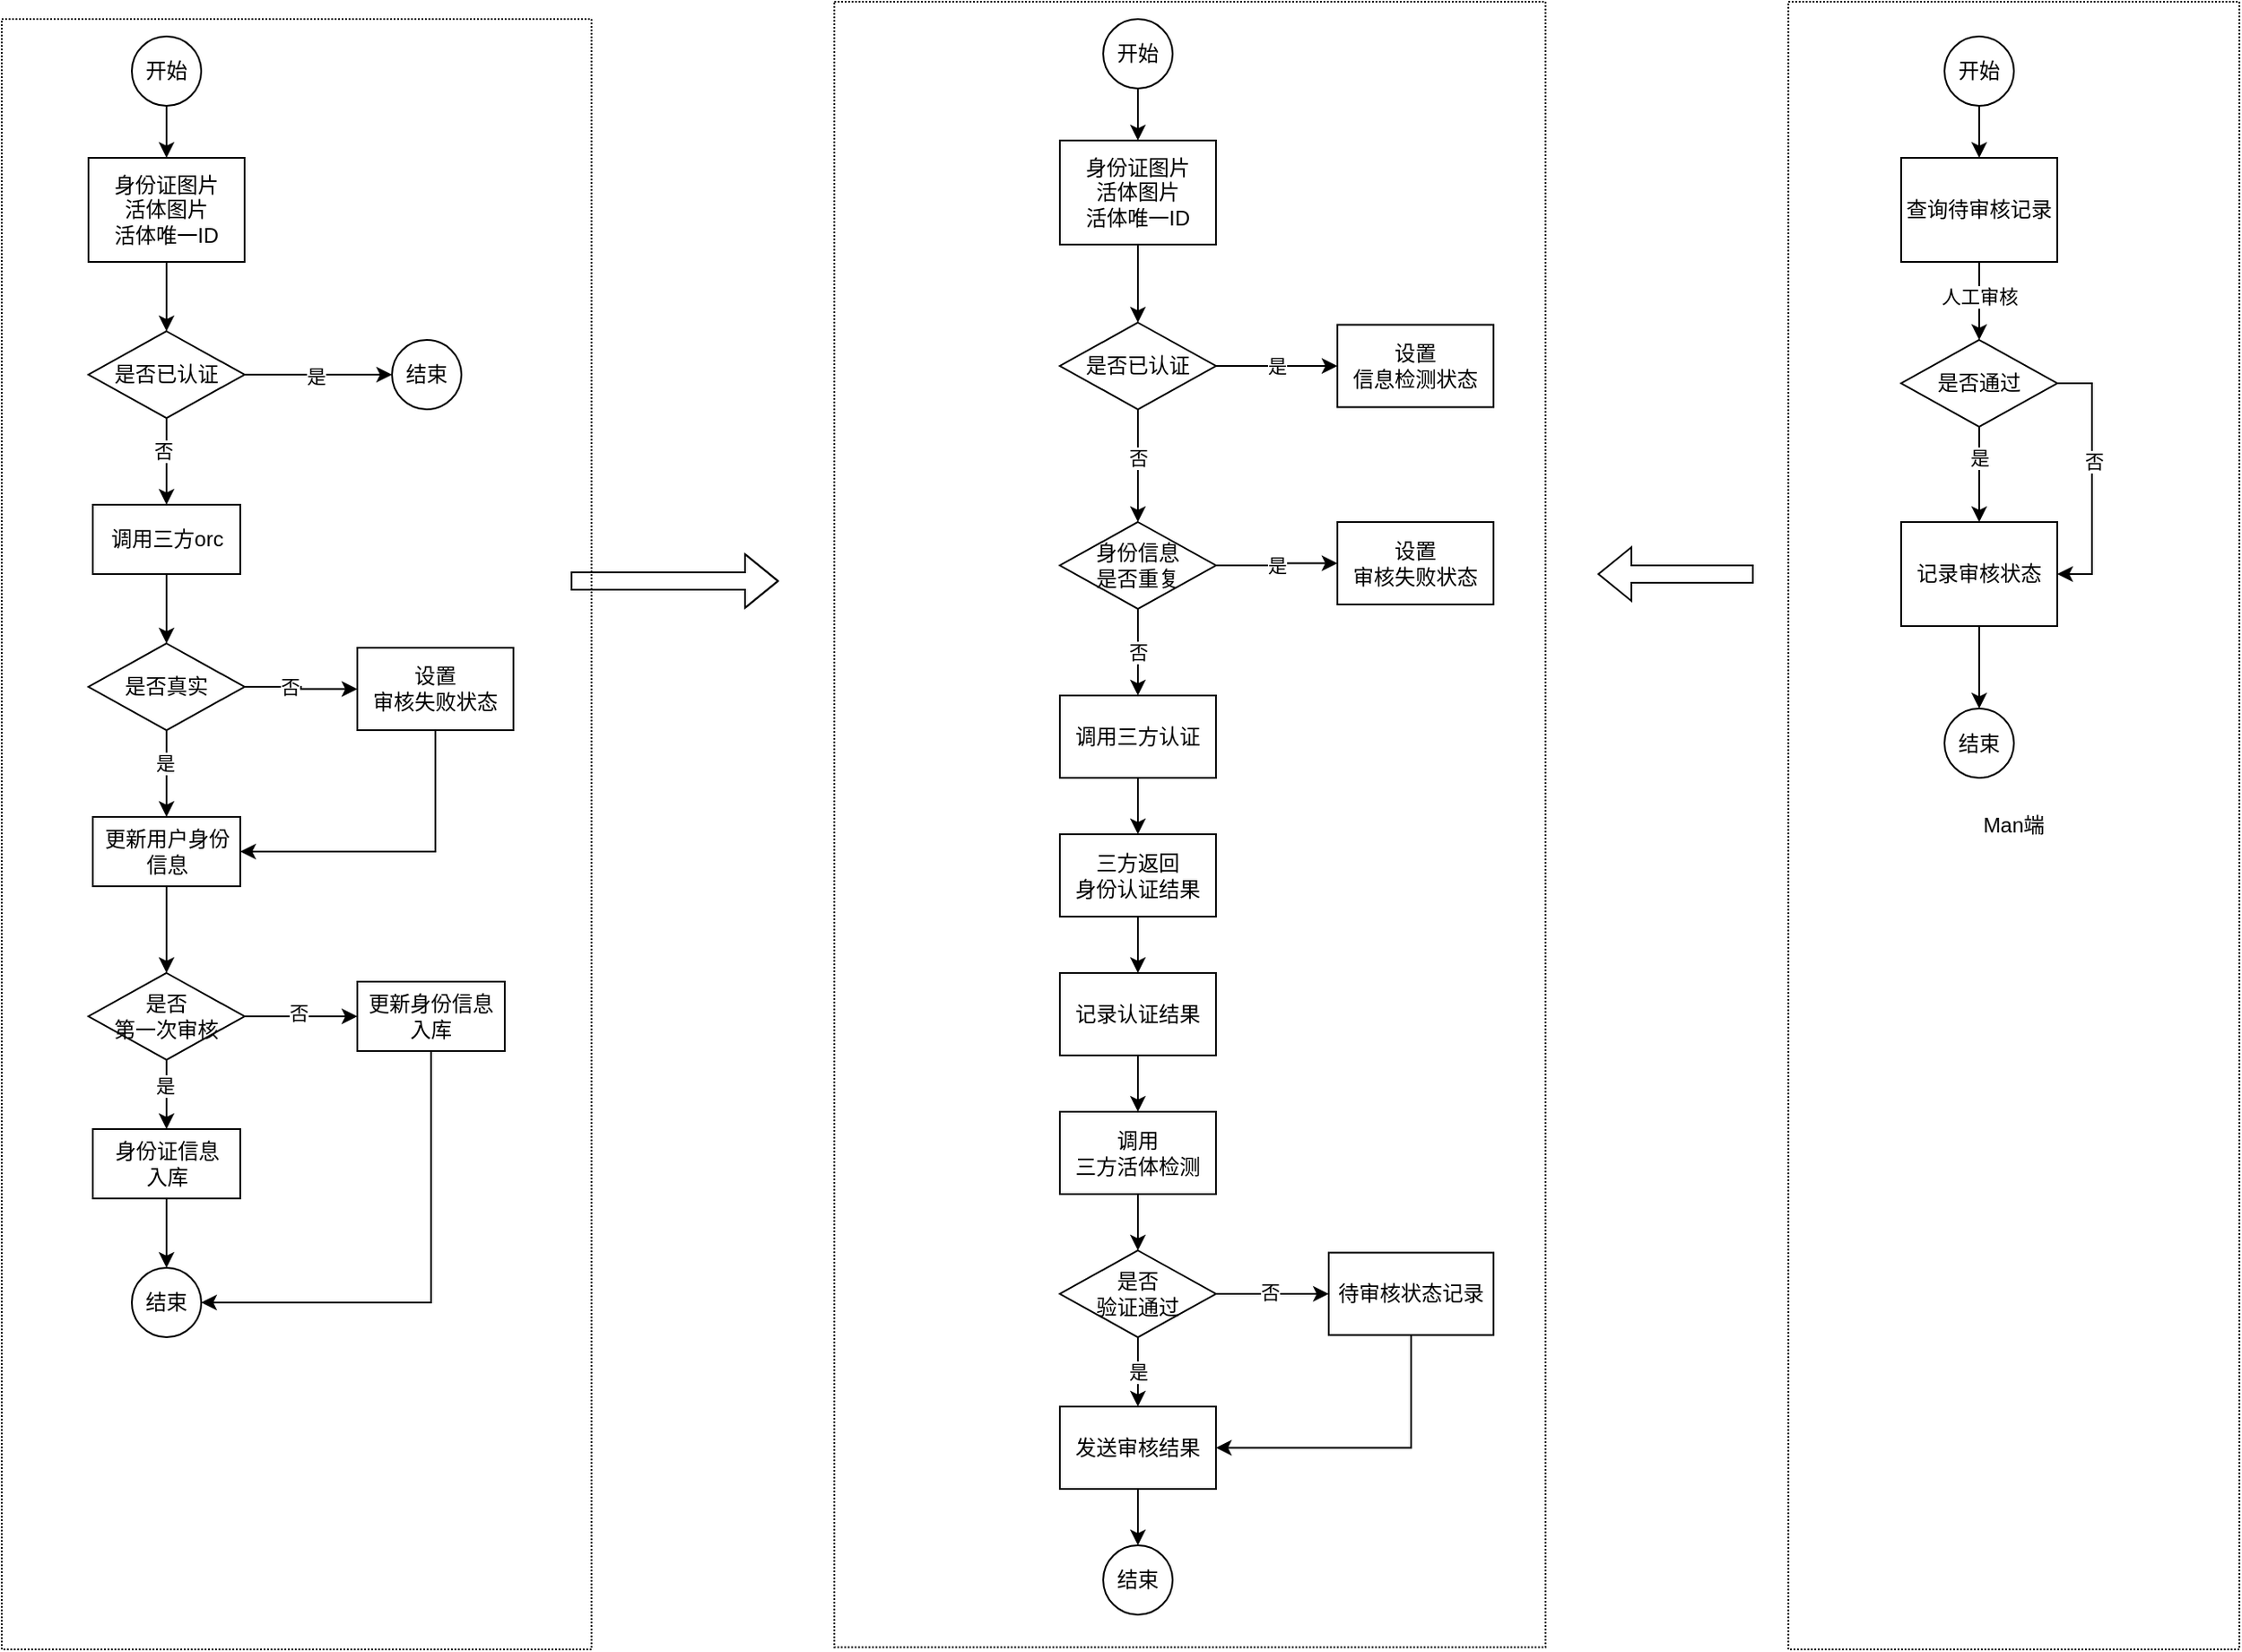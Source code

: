 <mxfile version="16.4.6" type="github">
  <diagram id="C5RBs43oDa-KdzZeNtuy" name="Page-1">
    <mxGraphModel dx="946" dy="604" grid="1" gridSize="10" guides="1" tooltips="1" connect="1" arrows="1" fold="1" page="1" pageScale="1" pageWidth="827" pageHeight="1169" math="0" shadow="0">
      <root>
        <mxCell id="WIyWlLk6GJQsqaUBKTNV-0" />
        <mxCell id="WIyWlLk6GJQsqaUBKTNV-1" parent="WIyWlLk6GJQsqaUBKTNV-0" />
        <mxCell id="tTdWva7OF1blu8iLClOX-89" value="" style="rounded=0;whiteSpace=wrap;html=1;dashed=1;dashPattern=1 1;fontSize=15;" vertex="1" parent="WIyWlLk6GJQsqaUBKTNV-1">
          <mxGeometry x="50" y="20" width="340" height="940" as="geometry" />
        </mxCell>
        <mxCell id="tTdWva7OF1blu8iLClOX-86" value="Man端" style="rounded=0;whiteSpace=wrap;html=1;dashed=1;dashPattern=1 1;" vertex="1" parent="WIyWlLk6GJQsqaUBKTNV-1">
          <mxGeometry x="1080" y="10" width="260" height="950" as="geometry" />
        </mxCell>
        <mxCell id="tTdWva7OF1blu8iLClOX-85" value="" style="rounded=0;whiteSpace=wrap;html=1;dashed=1;dashPattern=1 1;" vertex="1" parent="WIyWlLk6GJQsqaUBKTNV-1">
          <mxGeometry x="530" y="10" width="410" height="948.75" as="geometry" />
        </mxCell>
        <mxCell id="tTdWva7OF1blu8iLClOX-15" style="edgeStyle=orthogonalEdgeStyle;rounded=0;orthogonalLoop=1;jettySize=auto;html=1;exitX=0.5;exitY=1;exitDx=0;exitDy=0;entryX=0.5;entryY=0;entryDx=0;entryDy=0;" edge="1" parent="WIyWlLk6GJQsqaUBKTNV-1" source="tTdWva7OF1blu8iLClOX-0" target="tTdWva7OF1blu8iLClOX-1">
          <mxGeometry relative="1" as="geometry" />
        </mxCell>
        <mxCell id="tTdWva7OF1blu8iLClOX-0" value="开始" style="ellipse;whiteSpace=wrap;html=1;aspect=fixed;" vertex="1" parent="WIyWlLk6GJQsqaUBKTNV-1">
          <mxGeometry x="125" y="30" width="40" height="40" as="geometry" />
        </mxCell>
        <mxCell id="tTdWva7OF1blu8iLClOX-16" style="edgeStyle=orthogonalEdgeStyle;rounded=0;orthogonalLoop=1;jettySize=auto;html=1;exitX=0.5;exitY=1;exitDx=0;exitDy=0;entryX=0.5;entryY=0;entryDx=0;entryDy=0;" edge="1" parent="WIyWlLk6GJQsqaUBKTNV-1" source="tTdWva7OF1blu8iLClOX-1" target="tTdWva7OF1blu8iLClOX-2">
          <mxGeometry relative="1" as="geometry" />
        </mxCell>
        <mxCell id="tTdWva7OF1blu8iLClOX-1" value="身份证图片&lt;br&gt;活体图片&lt;br&gt;活体唯一ID" style="rounded=0;whiteSpace=wrap;html=1;" vertex="1" parent="WIyWlLk6GJQsqaUBKTNV-1">
          <mxGeometry x="100" y="100" width="90" height="60" as="geometry" />
        </mxCell>
        <mxCell id="tTdWva7OF1blu8iLClOX-17" style="rounded=0;orthogonalLoop=1;jettySize=auto;html=1;exitX=0.5;exitY=1;exitDx=0;exitDy=0;entryX=0.5;entryY=0;entryDx=0;entryDy=0;" edge="1" parent="WIyWlLk6GJQsqaUBKTNV-1" source="tTdWva7OF1blu8iLClOX-2" target="tTdWva7OF1blu8iLClOX-5">
          <mxGeometry relative="1" as="geometry" />
        </mxCell>
        <mxCell id="tTdWva7OF1blu8iLClOX-27" value="否" style="edgeLabel;html=1;align=center;verticalAlign=middle;resizable=0;points=[];" vertex="1" connectable="0" parent="tTdWva7OF1blu8iLClOX-17">
          <mxGeometry x="-0.236" y="-2" relative="1" as="geometry">
            <mxPoint as="offset" />
          </mxGeometry>
        </mxCell>
        <mxCell id="tTdWva7OF1blu8iLClOX-25" style="edgeStyle=orthogonalEdgeStyle;rounded=0;orthogonalLoop=1;jettySize=auto;html=1;exitX=1;exitY=0.5;exitDx=0;exitDy=0;entryX=0;entryY=0.5;entryDx=0;entryDy=0;" edge="1" parent="WIyWlLk6GJQsqaUBKTNV-1" source="tTdWva7OF1blu8iLClOX-2" target="tTdWva7OF1blu8iLClOX-3">
          <mxGeometry relative="1" as="geometry" />
        </mxCell>
        <mxCell id="tTdWva7OF1blu8iLClOX-26" value="是" style="edgeLabel;html=1;align=center;verticalAlign=middle;resizable=0;points=[];" vertex="1" connectable="0" parent="tTdWva7OF1blu8iLClOX-25">
          <mxGeometry x="-0.035" y="-1" relative="1" as="geometry">
            <mxPoint as="offset" />
          </mxGeometry>
        </mxCell>
        <mxCell id="tTdWva7OF1blu8iLClOX-2" value="是否已认证" style="rhombus;whiteSpace=wrap;html=1;" vertex="1" parent="WIyWlLk6GJQsqaUBKTNV-1">
          <mxGeometry x="100" y="200" width="90" height="50" as="geometry" />
        </mxCell>
        <mxCell id="tTdWva7OF1blu8iLClOX-3" value="结束" style="ellipse;whiteSpace=wrap;html=1;aspect=fixed;" vertex="1" parent="WIyWlLk6GJQsqaUBKTNV-1">
          <mxGeometry x="275" y="205" width="40" height="40" as="geometry" />
        </mxCell>
        <mxCell id="tTdWva7OF1blu8iLClOX-18" style="rounded=0;orthogonalLoop=1;jettySize=auto;html=1;exitX=0.5;exitY=1;exitDx=0;exitDy=0;entryX=0.5;entryY=0;entryDx=0;entryDy=0;" edge="1" parent="WIyWlLk6GJQsqaUBKTNV-1" source="tTdWva7OF1blu8iLClOX-5" target="tTdWva7OF1blu8iLClOX-6">
          <mxGeometry relative="1" as="geometry" />
        </mxCell>
        <mxCell id="tTdWva7OF1blu8iLClOX-5" value="调用三方orc" style="rounded=0;whiteSpace=wrap;html=1;" vertex="1" parent="WIyWlLk6GJQsqaUBKTNV-1">
          <mxGeometry x="102.5" y="300" width="85" height="40" as="geometry" />
        </mxCell>
        <mxCell id="tTdWva7OF1blu8iLClOX-19" style="edgeStyle=orthogonalEdgeStyle;rounded=0;orthogonalLoop=1;jettySize=auto;html=1;exitX=0.5;exitY=1;exitDx=0;exitDy=0;" edge="1" parent="WIyWlLk6GJQsqaUBKTNV-1" source="tTdWva7OF1blu8iLClOX-6" target="tTdWva7OF1blu8iLClOX-9">
          <mxGeometry relative="1" as="geometry" />
        </mxCell>
        <mxCell id="tTdWva7OF1blu8iLClOX-29" value="是" style="edgeLabel;html=1;align=center;verticalAlign=middle;resizable=0;points=[];" vertex="1" connectable="0" parent="tTdWva7OF1blu8iLClOX-19">
          <mxGeometry x="-0.25" y="-1" relative="1" as="geometry">
            <mxPoint as="offset" />
          </mxGeometry>
        </mxCell>
        <mxCell id="tTdWva7OF1blu8iLClOX-24" style="edgeStyle=orthogonalEdgeStyle;rounded=0;orthogonalLoop=1;jettySize=auto;html=1;exitX=1;exitY=0.5;exitDx=0;exitDy=0;entryX=0;entryY=0.5;entryDx=0;entryDy=0;" edge="1" parent="WIyWlLk6GJQsqaUBKTNV-1" source="tTdWva7OF1blu8iLClOX-6" target="tTdWva7OF1blu8iLClOX-7">
          <mxGeometry relative="1" as="geometry" />
        </mxCell>
        <mxCell id="tTdWva7OF1blu8iLClOX-28" value="否" style="edgeLabel;html=1;align=center;verticalAlign=middle;resizable=0;points=[];" vertex="1" connectable="0" parent="tTdWva7OF1blu8iLClOX-24">
          <mxGeometry x="-0.233" relative="1" as="geometry">
            <mxPoint as="offset" />
          </mxGeometry>
        </mxCell>
        <mxCell id="tTdWva7OF1blu8iLClOX-6" value="是否真实" style="rhombus;whiteSpace=wrap;html=1;" vertex="1" parent="WIyWlLk6GJQsqaUBKTNV-1">
          <mxGeometry x="100" y="380" width="90" height="50" as="geometry" />
        </mxCell>
        <mxCell id="tTdWva7OF1blu8iLClOX-30" style="edgeStyle=orthogonalEdgeStyle;rounded=0;orthogonalLoop=1;jettySize=auto;html=1;exitX=0.5;exitY=1;exitDx=0;exitDy=0;entryX=1;entryY=0.5;entryDx=0;entryDy=0;" edge="1" parent="WIyWlLk6GJQsqaUBKTNV-1" source="tTdWva7OF1blu8iLClOX-7" target="tTdWva7OF1blu8iLClOX-9">
          <mxGeometry relative="1" as="geometry" />
        </mxCell>
        <mxCell id="tTdWva7OF1blu8iLClOX-7" value="设置&lt;br&gt;审核失败状态" style="rounded=0;whiteSpace=wrap;html=1;" vertex="1" parent="WIyWlLk6GJQsqaUBKTNV-1">
          <mxGeometry x="255" y="382.5" width="90" height="47.5" as="geometry" />
        </mxCell>
        <mxCell id="tTdWva7OF1blu8iLClOX-20" style="edgeStyle=orthogonalEdgeStyle;rounded=0;orthogonalLoop=1;jettySize=auto;html=1;exitX=0.5;exitY=1;exitDx=0;exitDy=0;entryX=0.5;entryY=0;entryDx=0;entryDy=0;" edge="1" parent="WIyWlLk6GJQsqaUBKTNV-1" source="tTdWva7OF1blu8iLClOX-9" target="tTdWva7OF1blu8iLClOX-11">
          <mxGeometry relative="1" as="geometry" />
        </mxCell>
        <mxCell id="tTdWva7OF1blu8iLClOX-9" value="更新用户身份信息" style="rounded=0;whiteSpace=wrap;html=1;" vertex="1" parent="WIyWlLk6GJQsqaUBKTNV-1">
          <mxGeometry x="102.5" y="480" width="85" height="40" as="geometry" />
        </mxCell>
        <mxCell id="tTdWva7OF1blu8iLClOX-21" style="edgeStyle=orthogonalEdgeStyle;rounded=0;orthogonalLoop=1;jettySize=auto;html=1;exitX=0.5;exitY=1;exitDx=0;exitDy=0;entryX=0.5;entryY=0;entryDx=0;entryDy=0;" edge="1" parent="WIyWlLk6GJQsqaUBKTNV-1" source="tTdWva7OF1blu8iLClOX-11" target="tTdWva7OF1blu8iLClOX-13">
          <mxGeometry relative="1" as="geometry" />
        </mxCell>
        <mxCell id="tTdWva7OF1blu8iLClOX-33" value="是" style="edgeLabel;html=1;align=center;verticalAlign=middle;resizable=0;points=[];" vertex="1" connectable="0" parent="tTdWva7OF1blu8iLClOX-21">
          <mxGeometry x="-0.25" y="-1" relative="1" as="geometry">
            <mxPoint as="offset" />
          </mxGeometry>
        </mxCell>
        <mxCell id="tTdWva7OF1blu8iLClOX-31" style="edgeStyle=none;rounded=0;orthogonalLoop=1;jettySize=auto;html=1;entryX=0;entryY=0.5;entryDx=0;entryDy=0;" edge="1" parent="WIyWlLk6GJQsqaUBKTNV-1" source="tTdWva7OF1blu8iLClOX-11" target="tTdWva7OF1blu8iLClOX-14">
          <mxGeometry relative="1" as="geometry">
            <mxPoint x="215" y="595" as="targetPoint" />
          </mxGeometry>
        </mxCell>
        <mxCell id="tTdWva7OF1blu8iLClOX-34" value="否" style="edgeLabel;html=1;align=center;verticalAlign=middle;resizable=0;points=[];" vertex="1" connectable="0" parent="tTdWva7OF1blu8iLClOX-31">
          <mxGeometry x="-0.046" y="2" relative="1" as="geometry">
            <mxPoint as="offset" />
          </mxGeometry>
        </mxCell>
        <mxCell id="tTdWva7OF1blu8iLClOX-11" value="是否&lt;br&gt;第一次审核" style="rhombus;whiteSpace=wrap;html=1;" vertex="1" parent="WIyWlLk6GJQsqaUBKTNV-1">
          <mxGeometry x="100" y="570" width="90" height="50" as="geometry" />
        </mxCell>
        <mxCell id="tTdWva7OF1blu8iLClOX-12" value="结束" style="ellipse;whiteSpace=wrap;html=1;aspect=fixed;" vertex="1" parent="WIyWlLk6GJQsqaUBKTNV-1">
          <mxGeometry x="125" y="740" width="40" height="40" as="geometry" />
        </mxCell>
        <mxCell id="tTdWva7OF1blu8iLClOX-22" style="edgeStyle=orthogonalEdgeStyle;rounded=0;orthogonalLoop=1;jettySize=auto;html=1;exitX=0.5;exitY=1;exitDx=0;exitDy=0;entryX=0.5;entryY=0;entryDx=0;entryDy=0;" edge="1" parent="WIyWlLk6GJQsqaUBKTNV-1" source="tTdWva7OF1blu8iLClOX-13" target="tTdWva7OF1blu8iLClOX-12">
          <mxGeometry relative="1" as="geometry" />
        </mxCell>
        <mxCell id="tTdWva7OF1blu8iLClOX-13" value="身份证信息&lt;br&gt;入库" style="rounded=0;whiteSpace=wrap;html=1;" vertex="1" parent="WIyWlLk6GJQsqaUBKTNV-1">
          <mxGeometry x="102.5" y="660" width="85" height="40" as="geometry" />
        </mxCell>
        <mxCell id="tTdWva7OF1blu8iLClOX-32" style="edgeStyle=orthogonalEdgeStyle;rounded=0;orthogonalLoop=1;jettySize=auto;html=1;exitX=0.5;exitY=1;exitDx=0;exitDy=0;entryX=1;entryY=0.5;entryDx=0;entryDy=0;" edge="1" parent="WIyWlLk6GJQsqaUBKTNV-1" source="tTdWva7OF1blu8iLClOX-14" target="tTdWva7OF1blu8iLClOX-12">
          <mxGeometry relative="1" as="geometry" />
        </mxCell>
        <mxCell id="tTdWva7OF1blu8iLClOX-14" value="更新身份信息&lt;br&gt;入库" style="rounded=0;whiteSpace=wrap;html=1;" vertex="1" parent="WIyWlLk6GJQsqaUBKTNV-1">
          <mxGeometry x="255" y="575" width="85" height="40" as="geometry" />
        </mxCell>
        <mxCell id="tTdWva7OF1blu8iLClOX-45" style="edgeStyle=orthogonalEdgeStyle;rounded=0;orthogonalLoop=1;jettySize=auto;html=1;exitX=0.5;exitY=1;exitDx=0;exitDy=0;" edge="1" parent="WIyWlLk6GJQsqaUBKTNV-1" source="tTdWva7OF1blu8iLClOX-35" target="tTdWva7OF1blu8iLClOX-36">
          <mxGeometry relative="1" as="geometry" />
        </mxCell>
        <mxCell id="tTdWva7OF1blu8iLClOX-35" value="开始" style="ellipse;whiteSpace=wrap;html=1;aspect=fixed;" vertex="1" parent="WIyWlLk6GJQsqaUBKTNV-1">
          <mxGeometry x="685" y="20" width="40" height="40" as="geometry" />
        </mxCell>
        <mxCell id="tTdWva7OF1blu8iLClOX-44" style="edgeStyle=orthogonalEdgeStyle;rounded=0;orthogonalLoop=1;jettySize=auto;html=1;exitX=0.5;exitY=1;exitDx=0;exitDy=0;entryX=0.5;entryY=0;entryDx=0;entryDy=0;" edge="1" parent="WIyWlLk6GJQsqaUBKTNV-1" source="tTdWva7OF1blu8iLClOX-36" target="tTdWva7OF1blu8iLClOX-37">
          <mxGeometry relative="1" as="geometry" />
        </mxCell>
        <mxCell id="tTdWva7OF1blu8iLClOX-36" value="身份证图片&lt;br&gt;活体图片&lt;br&gt;活体唯一ID" style="rounded=0;whiteSpace=wrap;html=1;" vertex="1" parent="WIyWlLk6GJQsqaUBKTNV-1">
          <mxGeometry x="660" y="90" width="90" height="60" as="geometry" />
        </mxCell>
        <mxCell id="tTdWva7OF1blu8iLClOX-40" style="edgeStyle=orthogonalEdgeStyle;rounded=0;orthogonalLoop=1;jettySize=auto;html=1;exitX=1;exitY=0.5;exitDx=0;exitDy=0;" edge="1" parent="WIyWlLk6GJQsqaUBKTNV-1" source="tTdWva7OF1blu8iLClOX-37" target="tTdWva7OF1blu8iLClOX-38">
          <mxGeometry relative="1" as="geometry" />
        </mxCell>
        <mxCell id="tTdWva7OF1blu8iLClOX-42" value="是" style="edgeLabel;html=1;align=center;verticalAlign=middle;resizable=0;points=[];" vertex="1" connectable="0" parent="tTdWva7OF1blu8iLClOX-40">
          <mxGeometry x="-0.001" relative="1" as="geometry">
            <mxPoint as="offset" />
          </mxGeometry>
        </mxCell>
        <mxCell id="tTdWva7OF1blu8iLClOX-41" style="edgeStyle=orthogonalEdgeStyle;rounded=0;orthogonalLoop=1;jettySize=auto;html=1;exitX=0.5;exitY=1;exitDx=0;exitDy=0;entryX=0.5;entryY=0;entryDx=0;entryDy=0;" edge="1" parent="WIyWlLk6GJQsqaUBKTNV-1" source="tTdWva7OF1blu8iLClOX-37" target="tTdWva7OF1blu8iLClOX-39">
          <mxGeometry relative="1" as="geometry" />
        </mxCell>
        <mxCell id="tTdWva7OF1blu8iLClOX-43" value="否" style="edgeLabel;html=1;align=center;verticalAlign=middle;resizable=0;points=[];" vertex="1" connectable="0" parent="tTdWva7OF1blu8iLClOX-41">
          <mxGeometry x="-0.15" relative="1" as="geometry">
            <mxPoint as="offset" />
          </mxGeometry>
        </mxCell>
        <mxCell id="tTdWva7OF1blu8iLClOX-37" value="是否已认证" style="rhombus;whiteSpace=wrap;html=1;" vertex="1" parent="WIyWlLk6GJQsqaUBKTNV-1">
          <mxGeometry x="660" y="195" width="90" height="50" as="geometry" />
        </mxCell>
        <mxCell id="tTdWva7OF1blu8iLClOX-38" value="设置&lt;br&gt;信息检测状态" style="rounded=0;whiteSpace=wrap;html=1;" vertex="1" parent="WIyWlLk6GJQsqaUBKTNV-1">
          <mxGeometry x="820" y="196.25" width="90" height="47.5" as="geometry" />
        </mxCell>
        <mxCell id="tTdWva7OF1blu8iLClOX-47" value="是" style="edgeStyle=orthogonalEdgeStyle;rounded=0;orthogonalLoop=1;jettySize=auto;html=1;entryX=0;entryY=0.5;entryDx=0;entryDy=0;" edge="1" parent="WIyWlLk6GJQsqaUBKTNV-1" source="tTdWva7OF1blu8iLClOX-39" target="tTdWva7OF1blu8iLClOX-46">
          <mxGeometry relative="1" as="geometry" />
        </mxCell>
        <mxCell id="tTdWva7OF1blu8iLClOX-49" value="否" style="edgeStyle=orthogonalEdgeStyle;rounded=0;orthogonalLoop=1;jettySize=auto;html=1;exitX=0.5;exitY=1;exitDx=0;exitDy=0;" edge="1" parent="WIyWlLk6GJQsqaUBKTNV-1" source="tTdWva7OF1blu8iLClOX-39" target="tTdWva7OF1blu8iLClOX-48">
          <mxGeometry relative="1" as="geometry" />
        </mxCell>
        <mxCell id="tTdWva7OF1blu8iLClOX-39" value="身份信息&lt;br&gt;是否重复" style="rhombus;whiteSpace=wrap;html=1;" vertex="1" parent="WIyWlLk6GJQsqaUBKTNV-1">
          <mxGeometry x="660" y="310" width="90" height="50" as="geometry" />
        </mxCell>
        <mxCell id="tTdWva7OF1blu8iLClOX-46" value="设置&lt;br&gt;审核失败状态" style="rounded=0;whiteSpace=wrap;html=1;" vertex="1" parent="WIyWlLk6GJQsqaUBKTNV-1">
          <mxGeometry x="820" y="310" width="90" height="47.5" as="geometry" />
        </mxCell>
        <mxCell id="tTdWva7OF1blu8iLClOX-52" style="edgeStyle=orthogonalEdgeStyle;rounded=0;orthogonalLoop=1;jettySize=auto;html=1;exitX=0.5;exitY=1;exitDx=0;exitDy=0;entryX=0.5;entryY=0;entryDx=0;entryDy=0;" edge="1" parent="WIyWlLk6GJQsqaUBKTNV-1" source="tTdWva7OF1blu8iLClOX-48" target="tTdWva7OF1blu8iLClOX-51">
          <mxGeometry relative="1" as="geometry" />
        </mxCell>
        <mxCell id="tTdWva7OF1blu8iLClOX-48" value="调用三方认证" style="rounded=0;whiteSpace=wrap;html=1;" vertex="1" parent="WIyWlLk6GJQsqaUBKTNV-1">
          <mxGeometry x="660" y="410" width="90" height="47.5" as="geometry" />
        </mxCell>
        <mxCell id="tTdWva7OF1blu8iLClOX-54" style="edgeStyle=orthogonalEdgeStyle;rounded=0;orthogonalLoop=1;jettySize=auto;html=1;exitX=0.5;exitY=1;exitDx=0;exitDy=0;entryX=0.5;entryY=0;entryDx=0;entryDy=0;" edge="1" parent="WIyWlLk6GJQsqaUBKTNV-1" source="tTdWva7OF1blu8iLClOX-51" target="tTdWva7OF1blu8iLClOX-53">
          <mxGeometry relative="1" as="geometry" />
        </mxCell>
        <mxCell id="tTdWva7OF1blu8iLClOX-51" value="三方返回&lt;br&gt;身份认证结果" style="rounded=0;whiteSpace=wrap;html=1;" vertex="1" parent="WIyWlLk6GJQsqaUBKTNV-1">
          <mxGeometry x="660" y="490" width="90" height="47.5" as="geometry" />
        </mxCell>
        <mxCell id="tTdWva7OF1blu8iLClOX-56" style="edgeStyle=orthogonalEdgeStyle;rounded=0;orthogonalLoop=1;jettySize=auto;html=1;exitX=0.5;exitY=1;exitDx=0;exitDy=0;entryX=0.5;entryY=0;entryDx=0;entryDy=0;" edge="1" parent="WIyWlLk6GJQsqaUBKTNV-1" source="tTdWva7OF1blu8iLClOX-53" target="tTdWva7OF1blu8iLClOX-55">
          <mxGeometry relative="1" as="geometry" />
        </mxCell>
        <mxCell id="tTdWva7OF1blu8iLClOX-53" value="记录认证结果" style="rounded=0;whiteSpace=wrap;html=1;" vertex="1" parent="WIyWlLk6GJQsqaUBKTNV-1">
          <mxGeometry x="660" y="570" width="90" height="47.5" as="geometry" />
        </mxCell>
        <mxCell id="tTdWva7OF1blu8iLClOX-58" style="edgeStyle=orthogonalEdgeStyle;rounded=0;orthogonalLoop=1;jettySize=auto;html=1;exitX=0.5;exitY=1;exitDx=0;exitDy=0;entryX=0.5;entryY=0;entryDx=0;entryDy=0;" edge="1" parent="WIyWlLk6GJQsqaUBKTNV-1" source="tTdWva7OF1blu8iLClOX-55" target="tTdWva7OF1blu8iLClOX-57">
          <mxGeometry relative="1" as="geometry" />
        </mxCell>
        <mxCell id="tTdWva7OF1blu8iLClOX-55" value="调用&lt;br&gt;三方活体检测" style="rounded=0;whiteSpace=wrap;html=1;" vertex="1" parent="WIyWlLk6GJQsqaUBKTNV-1">
          <mxGeometry x="660" y="650" width="90" height="47.5" as="geometry" />
        </mxCell>
        <mxCell id="tTdWva7OF1blu8iLClOX-61" value="是" style="edgeStyle=orthogonalEdgeStyle;rounded=0;orthogonalLoop=1;jettySize=auto;html=1;exitX=0.5;exitY=1;exitDx=0;exitDy=0;entryX=0.5;entryY=0;entryDx=0;entryDy=0;" edge="1" parent="WIyWlLk6GJQsqaUBKTNV-1" source="tTdWva7OF1blu8iLClOX-57" target="tTdWva7OF1blu8iLClOX-60">
          <mxGeometry relative="1" as="geometry" />
        </mxCell>
        <mxCell id="tTdWva7OF1blu8iLClOX-65" value="" style="edgeStyle=orthogonalEdgeStyle;rounded=0;orthogonalLoop=1;jettySize=auto;html=1;" edge="1" parent="WIyWlLk6GJQsqaUBKTNV-1" source="tTdWva7OF1blu8iLClOX-57" target="tTdWva7OF1blu8iLClOX-64">
          <mxGeometry relative="1" as="geometry" />
        </mxCell>
        <mxCell id="tTdWva7OF1blu8iLClOX-67" value="否" style="edgeLabel;html=1;align=center;verticalAlign=middle;resizable=0;points=[];" vertex="1" connectable="0" parent="tTdWva7OF1blu8iLClOX-65">
          <mxGeometry x="-0.048" y="1" relative="1" as="geometry">
            <mxPoint as="offset" />
          </mxGeometry>
        </mxCell>
        <mxCell id="tTdWva7OF1blu8iLClOX-57" value="是否&lt;br&gt;验证通过" style="rhombus;whiteSpace=wrap;html=1;" vertex="1" parent="WIyWlLk6GJQsqaUBKTNV-1">
          <mxGeometry x="660" y="730" width="90" height="50" as="geometry" />
        </mxCell>
        <mxCell id="tTdWva7OF1blu8iLClOX-63" style="edgeStyle=orthogonalEdgeStyle;rounded=0;orthogonalLoop=1;jettySize=auto;html=1;exitX=0.5;exitY=1;exitDx=0;exitDy=0;entryX=0.5;entryY=0;entryDx=0;entryDy=0;" edge="1" parent="WIyWlLk6GJQsqaUBKTNV-1" source="tTdWva7OF1blu8iLClOX-60" target="tTdWva7OF1blu8iLClOX-62">
          <mxGeometry relative="1" as="geometry" />
        </mxCell>
        <mxCell id="tTdWva7OF1blu8iLClOX-60" value="发送审核结果" style="rounded=0;whiteSpace=wrap;html=1;" vertex="1" parent="WIyWlLk6GJQsqaUBKTNV-1">
          <mxGeometry x="660" y="820" width="90" height="47.5" as="geometry" />
        </mxCell>
        <mxCell id="tTdWva7OF1blu8iLClOX-62" value="结束" style="ellipse;whiteSpace=wrap;html=1;aspect=fixed;" vertex="1" parent="WIyWlLk6GJQsqaUBKTNV-1">
          <mxGeometry x="685" y="900" width="40" height="40" as="geometry" />
        </mxCell>
        <mxCell id="tTdWva7OF1blu8iLClOX-66" style="edgeStyle=orthogonalEdgeStyle;rounded=0;orthogonalLoop=1;jettySize=auto;html=1;exitX=0.5;exitY=1;exitDx=0;exitDy=0;entryX=1;entryY=0.5;entryDx=0;entryDy=0;" edge="1" parent="WIyWlLk6GJQsqaUBKTNV-1" source="tTdWva7OF1blu8iLClOX-64" target="tTdWva7OF1blu8iLClOX-60">
          <mxGeometry relative="1" as="geometry" />
        </mxCell>
        <mxCell id="tTdWva7OF1blu8iLClOX-64" value="待审核状态记录" style="whiteSpace=wrap;html=1;" vertex="1" parent="WIyWlLk6GJQsqaUBKTNV-1">
          <mxGeometry x="815" y="731.25" width="95" height="47.5" as="geometry" />
        </mxCell>
        <mxCell id="tTdWva7OF1blu8iLClOX-78" style="edgeStyle=orthogonalEdgeStyle;rounded=0;orthogonalLoop=1;jettySize=auto;html=1;exitX=0.5;exitY=1;exitDx=0;exitDy=0;entryX=0.5;entryY=0;entryDx=0;entryDy=0;" edge="1" parent="WIyWlLk6GJQsqaUBKTNV-1" source="tTdWva7OF1blu8iLClOX-69" target="tTdWva7OF1blu8iLClOX-70">
          <mxGeometry relative="1" as="geometry" />
        </mxCell>
        <mxCell id="tTdWva7OF1blu8iLClOX-69" value="开始" style="ellipse;whiteSpace=wrap;html=1;aspect=fixed;" vertex="1" parent="WIyWlLk6GJQsqaUBKTNV-1">
          <mxGeometry x="1170" y="30" width="40" height="40" as="geometry" />
        </mxCell>
        <mxCell id="tTdWva7OF1blu8iLClOX-79" style="edgeStyle=orthogonalEdgeStyle;rounded=0;orthogonalLoop=1;jettySize=auto;html=1;exitX=0.5;exitY=1;exitDx=0;exitDy=0;entryX=0.5;entryY=0;entryDx=0;entryDy=0;" edge="1" parent="WIyWlLk6GJQsqaUBKTNV-1" source="tTdWva7OF1blu8iLClOX-70" target="tTdWva7OF1blu8iLClOX-71">
          <mxGeometry relative="1" as="geometry" />
        </mxCell>
        <mxCell id="tTdWva7OF1blu8iLClOX-80" value="人工审核" style="edgeLabel;html=1;align=center;verticalAlign=middle;resizable=0;points=[];" vertex="1" connectable="0" parent="tTdWva7OF1blu8iLClOX-79">
          <mxGeometry x="-0.111" relative="1" as="geometry">
            <mxPoint as="offset" />
          </mxGeometry>
        </mxCell>
        <mxCell id="tTdWva7OF1blu8iLClOX-70" value="查询待审核记录" style="rounded=0;whiteSpace=wrap;html=1;" vertex="1" parent="WIyWlLk6GJQsqaUBKTNV-1">
          <mxGeometry x="1145" y="100" width="90" height="60" as="geometry" />
        </mxCell>
        <mxCell id="tTdWva7OF1blu8iLClOX-75" style="edgeStyle=orthogonalEdgeStyle;rounded=0;orthogonalLoop=1;jettySize=auto;html=1;exitX=0.5;exitY=1;exitDx=0;exitDy=0;" edge="1" parent="WIyWlLk6GJQsqaUBKTNV-1" source="tTdWva7OF1blu8iLClOX-71" target="tTdWva7OF1blu8iLClOX-72">
          <mxGeometry relative="1" as="geometry" />
        </mxCell>
        <mxCell id="tTdWva7OF1blu8iLClOX-81" value="是" style="edgeLabel;html=1;align=center;verticalAlign=middle;resizable=0;points=[];" vertex="1" connectable="0" parent="tTdWva7OF1blu8iLClOX-75">
          <mxGeometry x="-0.345" relative="1" as="geometry">
            <mxPoint as="offset" />
          </mxGeometry>
        </mxCell>
        <mxCell id="tTdWva7OF1blu8iLClOX-76" style="edgeStyle=orthogonalEdgeStyle;rounded=0;orthogonalLoop=1;jettySize=auto;html=1;exitX=1;exitY=0.5;exitDx=0;exitDy=0;entryX=1;entryY=0.5;entryDx=0;entryDy=0;" edge="1" parent="WIyWlLk6GJQsqaUBKTNV-1" source="tTdWva7OF1blu8iLClOX-71" target="tTdWva7OF1blu8iLClOX-72">
          <mxGeometry relative="1" as="geometry" />
        </mxCell>
        <mxCell id="tTdWva7OF1blu8iLClOX-82" value="否" style="edgeLabel;html=1;align=center;verticalAlign=middle;resizable=0;points=[];" vertex="1" connectable="0" parent="tTdWva7OF1blu8iLClOX-76">
          <mxGeometry x="-0.133" y="1" relative="1" as="geometry">
            <mxPoint as="offset" />
          </mxGeometry>
        </mxCell>
        <mxCell id="tTdWva7OF1blu8iLClOX-71" value="是否通过" style="rhombus;whiteSpace=wrap;html=1;" vertex="1" parent="WIyWlLk6GJQsqaUBKTNV-1">
          <mxGeometry x="1145" y="205" width="90" height="50" as="geometry" />
        </mxCell>
        <mxCell id="tTdWva7OF1blu8iLClOX-83" style="edgeStyle=orthogonalEdgeStyle;rounded=0;orthogonalLoop=1;jettySize=auto;html=1;exitX=0.5;exitY=1;exitDx=0;exitDy=0;entryX=0.5;entryY=0;entryDx=0;entryDy=0;" edge="1" parent="WIyWlLk6GJQsqaUBKTNV-1" source="tTdWva7OF1blu8iLClOX-72" target="tTdWva7OF1blu8iLClOX-74">
          <mxGeometry relative="1" as="geometry" />
        </mxCell>
        <mxCell id="tTdWva7OF1blu8iLClOX-72" value="记录审核状态" style="rounded=0;whiteSpace=wrap;html=1;" vertex="1" parent="WIyWlLk6GJQsqaUBKTNV-1">
          <mxGeometry x="1145" y="310" width="90" height="60" as="geometry" />
        </mxCell>
        <mxCell id="tTdWva7OF1blu8iLClOX-74" value="结束" style="ellipse;whiteSpace=wrap;html=1;aspect=fixed;" vertex="1" parent="WIyWlLk6GJQsqaUBKTNV-1">
          <mxGeometry x="1170" y="417.5" width="40" height="40" as="geometry" />
        </mxCell>
        <mxCell id="tTdWva7OF1blu8iLClOX-87" value="" style="shape=flexArrow;endArrow=classic;html=1;rounded=0;" edge="1" parent="WIyWlLk6GJQsqaUBKTNV-1">
          <mxGeometry width="50" height="50" relative="1" as="geometry">
            <mxPoint x="378" y="344" as="sourcePoint" />
            <mxPoint x="498" y="344" as="targetPoint" />
            <Array as="points">
              <mxPoint x="448" y="344" />
            </Array>
          </mxGeometry>
        </mxCell>
        <mxCell id="tTdWva7OF1blu8iLClOX-88" value="" style="shape=flexArrow;endArrow=classic;html=1;rounded=0;" edge="1" parent="WIyWlLk6GJQsqaUBKTNV-1">
          <mxGeometry width="50" height="50" relative="1" as="geometry">
            <mxPoint x="1060" y="340" as="sourcePoint" />
            <mxPoint x="970" y="340" as="targetPoint" />
          </mxGeometry>
        </mxCell>
      </root>
    </mxGraphModel>
  </diagram>
</mxfile>
